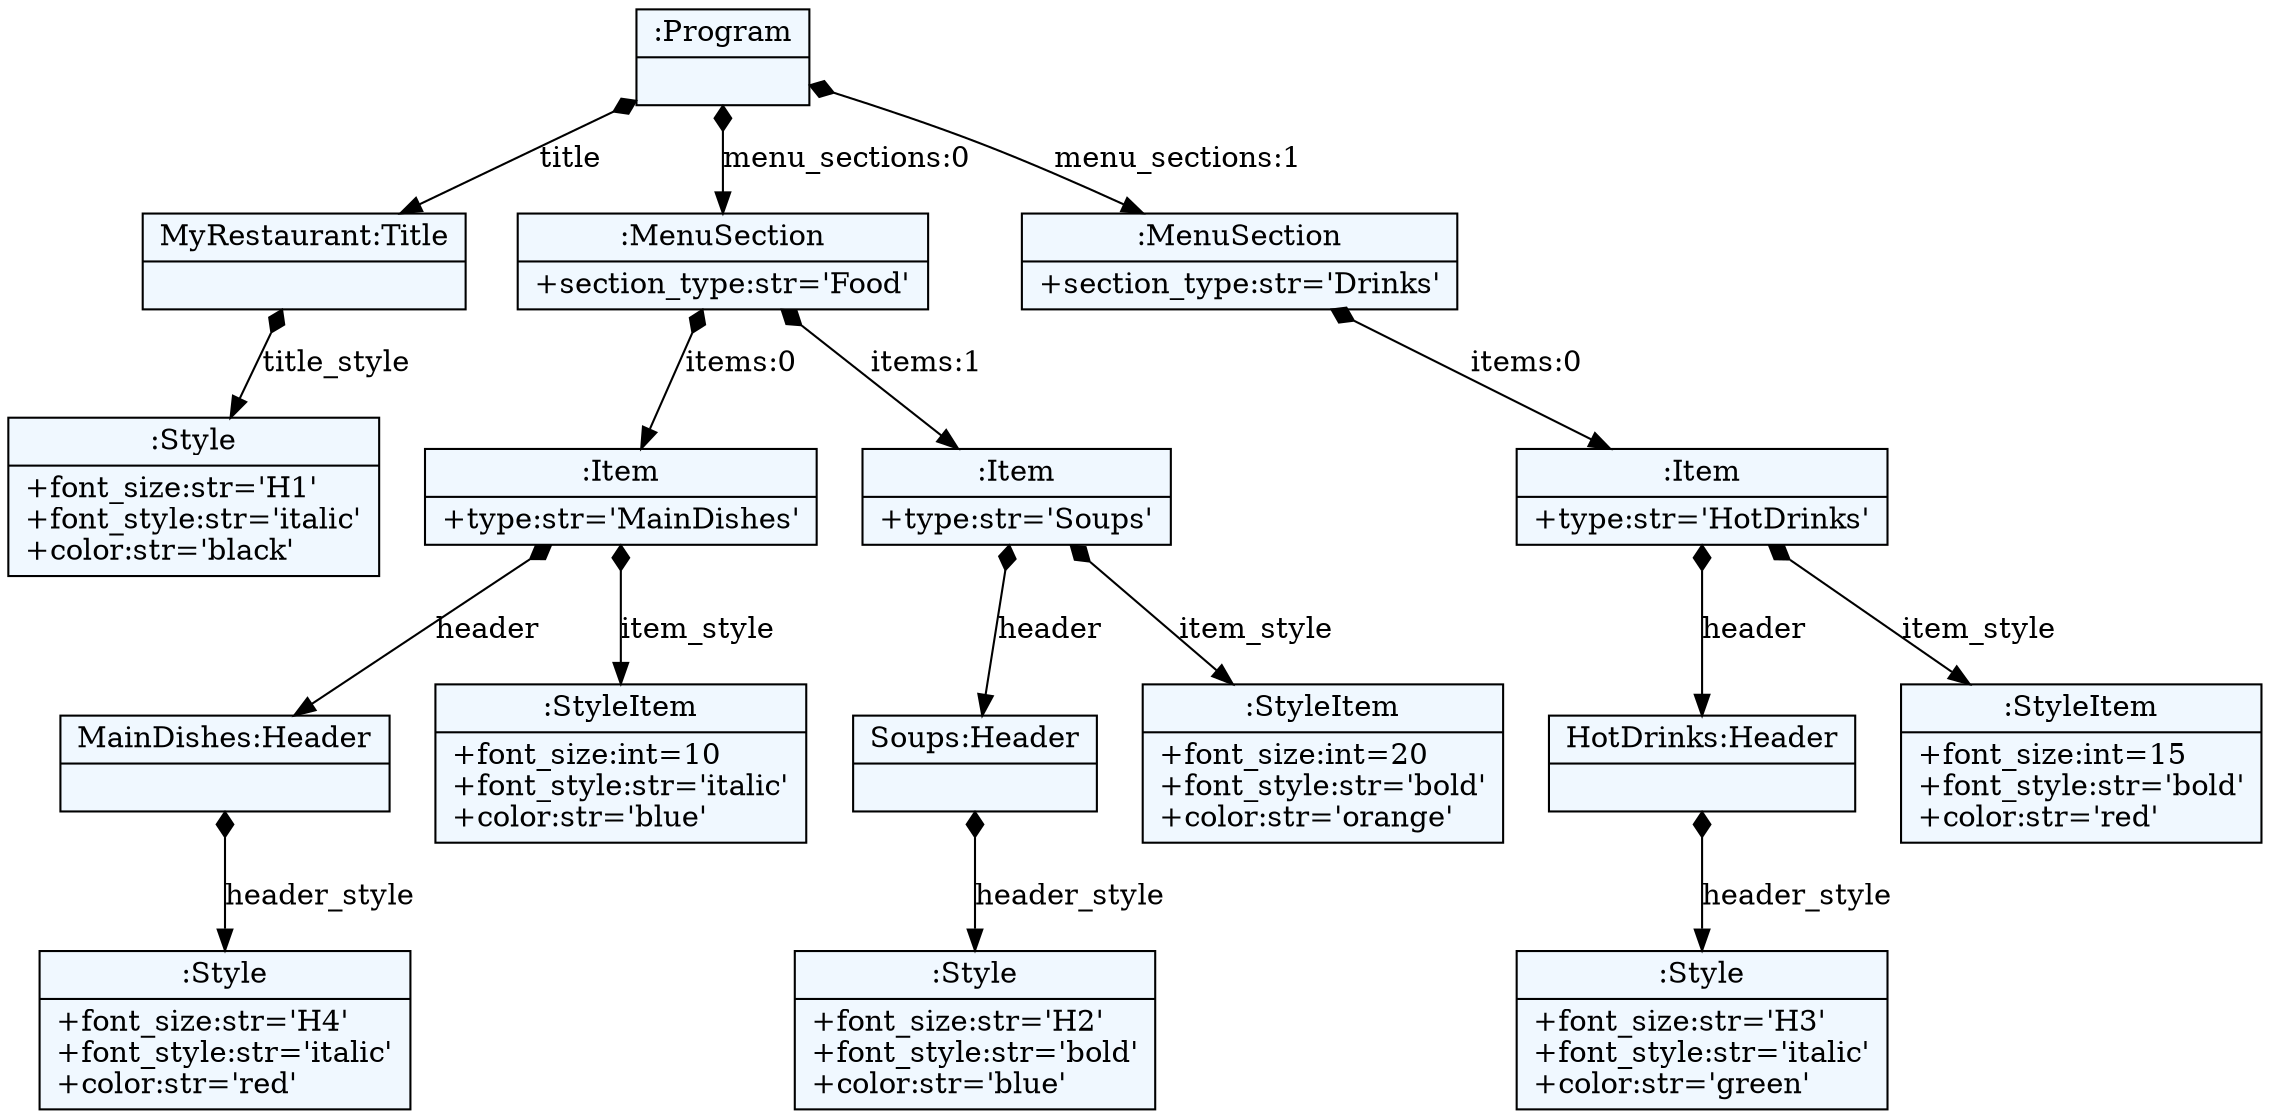 
    digraph textX {
    fontname = "Bitstream Vera Sans"
    fontsize = 8
    node[
        shape=record,
        style=filled,
        fillcolor=aliceblue
    ]
    nodesep = 0.3
    edge[dir=black,arrowtail=empty]


2603549701360 -> 2603549701936 [label="title" arrowtail=diamond dir=both]
2603549701936 -> 2603549702080 [label="title_style" arrowtail=diamond dir=both]
2603549702080[label="{:Style|+font_size:str='H1'\l+font_style:str='italic'\l+color:str='black'\l}"]
2603549701936[label="{MyRestaurant:Title|}"]
2603549701360 -> 2603549702128 [label="menu_sections:0" arrowtail=diamond dir=both]
2603549702128 -> 2603549700688 [label="items:0" arrowtail=diamond dir=both]
2603549700688 -> 2603549701120 [label="header" arrowtail=diamond dir=both]
2603549701120 -> 2603549702416 [label="header_style" arrowtail=diamond dir=both]
2603549702416[label="{:Style|+font_size:str='H4'\l+font_style:str='italic'\l+color:str='red'\l}"]
2603549701120[label="{MainDishes:Header|}"]
2603549700688 -> 2603549702368 [label="item_style" arrowtail=diamond dir=both]
2603549702368[label="{:StyleItem|+font_size:int=10\l+font_style:str='italic'\l+color:str='blue'\l}"]
2603549700688[label="{:Item|+type:str='MainDishes'\l}"]
2603549702128 -> 2603549700928 [label="items:1" arrowtail=diamond dir=both]
2603549700928 -> 2603549702464 [label="header" arrowtail=diamond dir=both]
2603549702464 -> 2603549702608 [label="header_style" arrowtail=diamond dir=both]
2603549702608[label="{:Style|+font_size:str='H2'\l+font_style:str='bold'\l+color:str='blue'\l}"]
2603549702464[label="{Soups:Header|}"]
2603549700928 -> 2603549702560 [label="item_style" arrowtail=diamond dir=both]
2603549702560[label="{:StyleItem|+font_size:int=20\l+font_style:str='bold'\l+color:str='orange'\l}"]
2603549700928[label="{:Item|+type:str='Soups'\l}"]
2603549702128[label="{:MenuSection|+section_type:str='Food'\l}"]
2603549701360 -> 2603549702224 [label="menu_sections:1" arrowtail=diamond dir=both]
2603549702224 -> 2603549702704 [label="items:0" arrowtail=diamond dir=both]
2603549702704 -> 2603549702800 [label="header" arrowtail=diamond dir=both]
2603549702800 -> 2603549702944 [label="header_style" arrowtail=diamond dir=both]
2603549702944[label="{:Style|+font_size:str='H3'\l+font_style:str='italic'\l+color:str='green'\l}"]
2603549702800[label="{HotDrinks:Header|}"]
2603549702704 -> 2603549702896 [label="item_style" arrowtail=diamond dir=both]
2603549702896[label="{:StyleItem|+font_size:int=15\l+font_style:str='bold'\l+color:str='red'\l}"]
2603549702704[label="{:Item|+type:str='HotDrinks'\l}"]
2603549702224[label="{:MenuSection|+section_type:str='Drinks'\l}"]
2603549701360[label="{:Program|}"]

}
